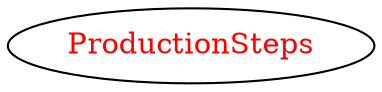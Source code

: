 digraph dependencyGraph {
 concentrate=true;
 ranksep="2.0";
 rankdir="LR"; 
 splines="ortho";
"ProductionSteps" [fontcolor="red"];
}